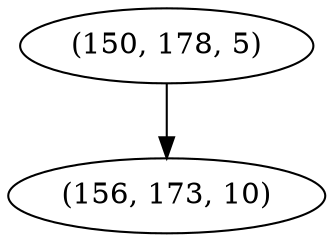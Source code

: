digraph tree {
    "(150, 178, 5)";
    "(156, 173, 10)";
    "(150, 178, 5)" -> "(156, 173, 10)";
}
